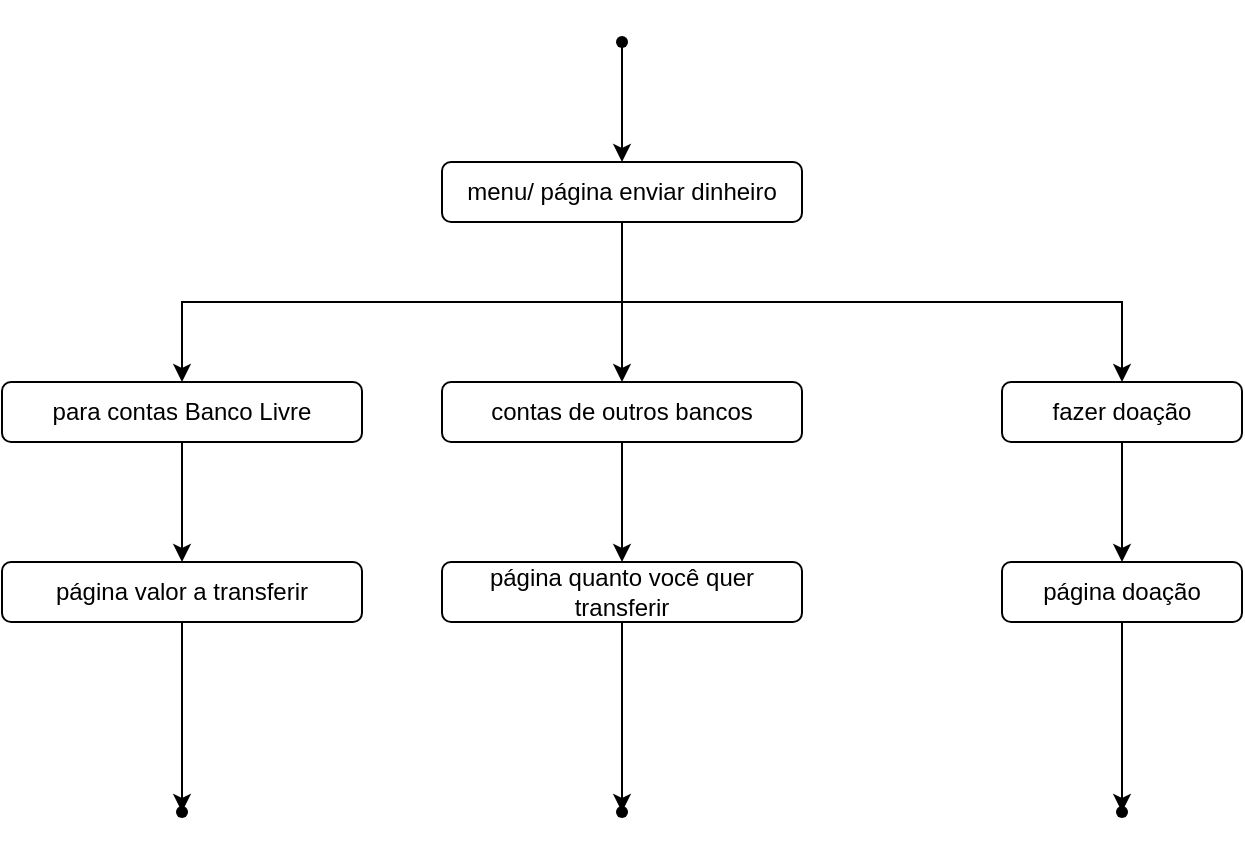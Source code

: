 <mxfile version="15.2.7" type="device"><diagram id="ClgGu1vp3O4HRLLabhzE" name="Page-1"><mxGraphModel dx="846" dy="494" grid="1" gridSize="10" guides="1" tooltips="1" connect="1" arrows="1" fold="1" page="1" pageScale="1" pageWidth="827" pageHeight="1169" math="0" shadow="0"><root><mxCell id="0"/><mxCell id="1" parent="0"/><mxCell id="Qxs8g0UD9s0jr8wRxKMs-5" value="" style="edgeStyle=orthogonalEdgeStyle;rounded=0;orthogonalLoop=1;jettySize=auto;html=1;" parent="1" source="Qxs8g0UD9s0jr8wRxKMs-1" target="Qxs8g0UD9s0jr8wRxKMs-4" edge="1"><mxGeometry relative="1" as="geometry"><Array as="points"><mxPoint x="410" y="240"/><mxPoint x="190" y="240"/></Array></mxGeometry></mxCell><mxCell id="Qxs8g0UD9s0jr8wRxKMs-7" value="" style="edgeStyle=orthogonalEdgeStyle;rounded=0;orthogonalLoop=1;jettySize=auto;html=1;" parent="1" source="Qxs8g0UD9s0jr8wRxKMs-1" target="Qxs8g0UD9s0jr8wRxKMs-6" edge="1"><mxGeometry relative="1" as="geometry"/></mxCell><mxCell id="oOdRF8NaxDE5fAo56HSL-1" style="edgeStyle=orthogonalEdgeStyle;rounded=0;orthogonalLoop=1;jettySize=auto;html=1;" edge="1" parent="1" source="Qxs8g0UD9s0jr8wRxKMs-1" target="oOdRF8NaxDE5fAo56HSL-2"><mxGeometry relative="1" as="geometry"><mxPoint x="760" y="280" as="targetPoint"/><Array as="points"><mxPoint x="410" y="240"/><mxPoint x="660" y="240"/></Array></mxGeometry></mxCell><mxCell id="Qxs8g0UD9s0jr8wRxKMs-1" value="menu/ página enviar dinheiro" style="rounded=1;whiteSpace=wrap;html=1;" parent="1" vertex="1"><mxGeometry x="320" y="170" width="180" height="30" as="geometry"/></mxCell><mxCell id="Qxs8g0UD9s0jr8wRxKMs-3" value="" style="edgeStyle=orthogonalEdgeStyle;rounded=0;orthogonalLoop=1;jettySize=auto;html=1;" parent="1" source="Qxs8g0UD9s0jr8wRxKMs-2" target="Qxs8g0UD9s0jr8wRxKMs-1" edge="1"><mxGeometry relative="1" as="geometry"/></mxCell><mxCell id="Qxs8g0UD9s0jr8wRxKMs-2" value="" style="shape=waypoint;sketch=0;fillStyle=solid;size=6;pointerEvents=1;points=[];fillColor=none;resizable=0;rotatable=0;perimeter=centerPerimeter;snapToPoint=1;" parent="1" vertex="1"><mxGeometry x="390" y="90" width="40" height="40" as="geometry"/></mxCell><mxCell id="Qxs8g0UD9s0jr8wRxKMs-9" value="" style="edgeStyle=orthogonalEdgeStyle;rounded=0;orthogonalLoop=1;jettySize=auto;html=1;" parent="1" source="Qxs8g0UD9s0jr8wRxKMs-4" target="Qxs8g0UD9s0jr8wRxKMs-8" edge="1"><mxGeometry relative="1" as="geometry"/></mxCell><mxCell id="Qxs8g0UD9s0jr8wRxKMs-4" value="para contas Banco Livre" style="rounded=1;whiteSpace=wrap;html=1;" parent="1" vertex="1"><mxGeometry x="100" y="280" width="180" height="30" as="geometry"/></mxCell><mxCell id="Qxs8g0UD9s0jr8wRxKMs-13" value="" style="edgeStyle=orthogonalEdgeStyle;rounded=0;orthogonalLoop=1;jettySize=auto;html=1;" parent="1" source="Qxs8g0UD9s0jr8wRxKMs-6" target="Qxs8g0UD9s0jr8wRxKMs-12" edge="1"><mxGeometry relative="1" as="geometry"/></mxCell><mxCell id="Qxs8g0UD9s0jr8wRxKMs-6" value="contas de outros bancos" style="rounded=1;whiteSpace=wrap;html=1;" parent="1" vertex="1"><mxGeometry x="320" y="280" width="180" height="30" as="geometry"/></mxCell><mxCell id="Qxs8g0UD9s0jr8wRxKMs-11" value="" style="edgeStyle=orthogonalEdgeStyle;rounded=0;orthogonalLoop=1;jettySize=auto;html=1;" parent="1" source="Qxs8g0UD9s0jr8wRxKMs-8" target="Qxs8g0UD9s0jr8wRxKMs-10" edge="1"><mxGeometry relative="1" as="geometry"/></mxCell><mxCell id="Qxs8g0UD9s0jr8wRxKMs-8" value="página valor a transferir" style="rounded=1;whiteSpace=wrap;html=1;" parent="1" vertex="1"><mxGeometry x="100" y="370" width="180" height="30" as="geometry"/></mxCell><mxCell id="Qxs8g0UD9s0jr8wRxKMs-10" value="" style="shape=waypoint;size=6;pointerEvents=1;points=[];fillColor=#ffffff;resizable=0;rotatable=0;perimeter=centerPerimeter;snapToPoint=1;rounded=1;" parent="1" vertex="1"><mxGeometry x="170" y="475" width="40" height="40" as="geometry"/></mxCell><mxCell id="Qxs8g0UD9s0jr8wRxKMs-15" value="" style="edgeStyle=orthogonalEdgeStyle;rounded=0;orthogonalLoop=1;jettySize=auto;html=1;" parent="1" source="Qxs8g0UD9s0jr8wRxKMs-12" target="Qxs8g0UD9s0jr8wRxKMs-14" edge="1"><mxGeometry relative="1" as="geometry"/></mxCell><mxCell id="Qxs8g0UD9s0jr8wRxKMs-12" value="página quanto você quer transferir" style="rounded=1;whiteSpace=wrap;html=1;" parent="1" vertex="1"><mxGeometry x="320" y="370" width="180" height="30" as="geometry"/></mxCell><mxCell id="Qxs8g0UD9s0jr8wRxKMs-14" value="" style="shape=waypoint;size=6;pointerEvents=1;points=[];fillColor=#ffffff;resizable=0;rotatable=0;perimeter=centerPerimeter;snapToPoint=1;rounded=1;" parent="1" vertex="1"><mxGeometry x="390" y="475" width="40" height="40" as="geometry"/></mxCell><mxCell id="oOdRF8NaxDE5fAo56HSL-4" value="" style="edgeStyle=orthogonalEdgeStyle;rounded=0;orthogonalLoop=1;jettySize=auto;html=1;" edge="1" parent="1" source="oOdRF8NaxDE5fAo56HSL-2" target="oOdRF8NaxDE5fAo56HSL-3"><mxGeometry relative="1" as="geometry"/></mxCell><mxCell id="oOdRF8NaxDE5fAo56HSL-2" value="fazer doação" style="rounded=1;whiteSpace=wrap;html=1;" vertex="1" parent="1"><mxGeometry x="600" y="280" width="120" height="30" as="geometry"/></mxCell><mxCell id="oOdRF8NaxDE5fAo56HSL-6" value="" style="edgeStyle=orthogonalEdgeStyle;rounded=0;orthogonalLoop=1;jettySize=auto;html=1;" edge="1" parent="1" source="oOdRF8NaxDE5fAo56HSL-3" target="oOdRF8NaxDE5fAo56HSL-5"><mxGeometry relative="1" as="geometry"/></mxCell><mxCell id="oOdRF8NaxDE5fAo56HSL-3" value="página doação" style="rounded=1;whiteSpace=wrap;html=1;" vertex="1" parent="1"><mxGeometry x="600" y="370" width="120" height="30" as="geometry"/></mxCell><mxCell id="oOdRF8NaxDE5fAo56HSL-5" value="" style="shape=waypoint;size=6;pointerEvents=1;points=[];fillColor=#ffffff;resizable=0;rotatable=0;perimeter=centerPerimeter;snapToPoint=1;rounded=1;" vertex="1" parent="1"><mxGeometry x="640" y="475" width="40" height="40" as="geometry"/></mxCell></root></mxGraphModel></diagram></mxfile>